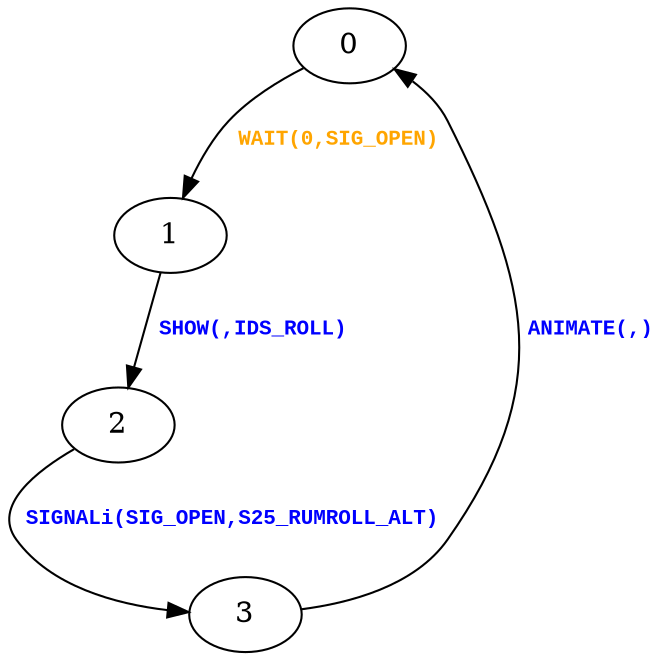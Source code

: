 digraph {
 node [shape=oval];
"0" -> "1"[fontcolor=orange, label=< <table border="0"><tr><td><font face="Courier New" point-size="10"><b>WAIT(0,SIG_OPEN)<br align="left"/></b></font></td></tr>
</table>>];
"1" -> "2"[fontcolor=blue, label=< <table border="0"><tr><td><font face="Courier New" point-size="10"><b>SHOW(,IDS_ROLL)<br align="left"/></b></font></td></tr>
</table>>];
"2" -> "3"[fontcolor=blue, label=< <table border="0"><tr><td><font face="Courier New" point-size="10"><b>SIGNALi(SIG_OPEN,S25_RUMROLL_ALT)<br align="left"/></b></font></td></tr>
</table>>];
"3" -> "0"[fontcolor=blue, label=< <table border="0"><tr><td><font face="Courier New" point-size="10"><b>ANIMATE(,)<br align="left"/></b></font></td></tr>
</table>>];
}
